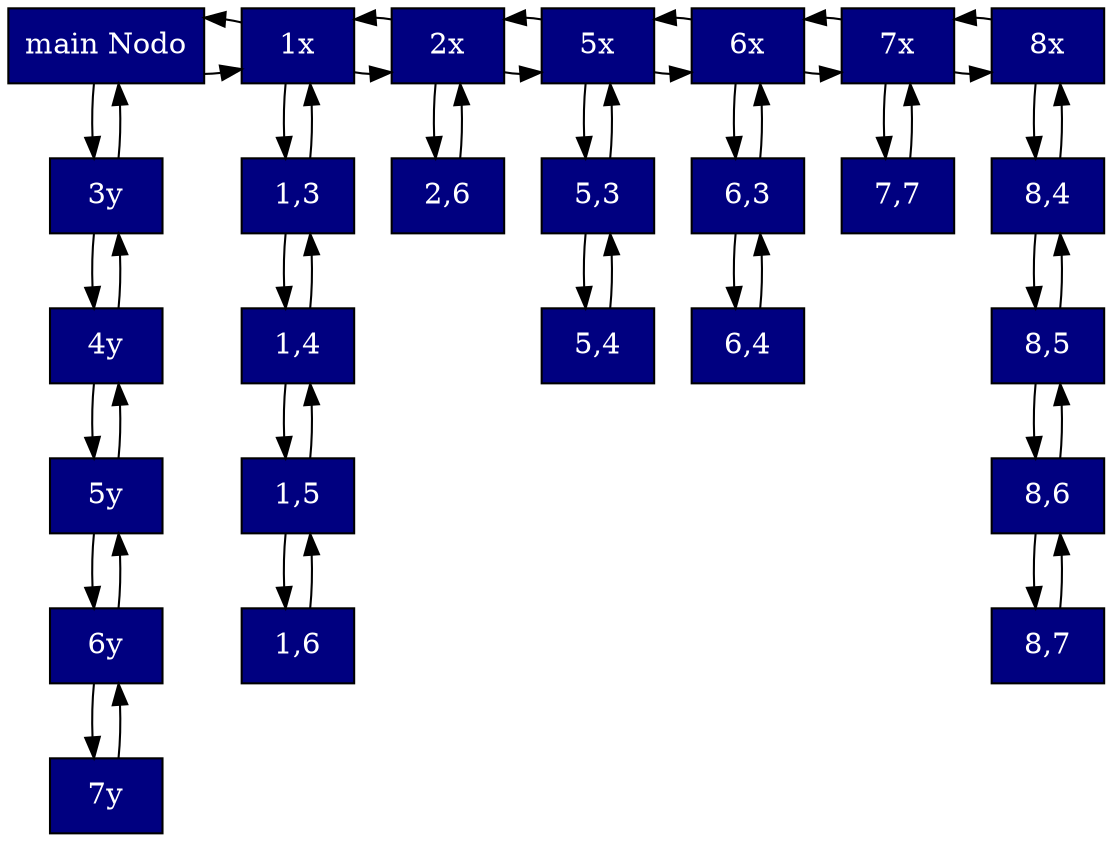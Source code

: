 digraph g{node[style="filled",fillcolor="navyblue",shape="box"]mainNode[label="main Nodo"fontcolor="white"]node1x[label="1x",fontcolor="white"]node2x[label="2x",fontcolor="white"]node5x[label="5x",fontcolor="white"]node6x[label="6x",fontcolor="white"]node7x[label="7x",fontcolor="white"]node8x[label="8x",fontcolor="white"]node3y[label="3y",fontcolor="white"]
node4y[label="4y",fontcolor="white"]
node5y[label="5y",fontcolor="white"]
node6y[label="6y",fontcolor="white"]
node7y[label="7y",fontcolor="white"]
node13[label="1,3",fontcolor="white"]
node14[label="1,4",fontcolor="white"]
node15[label="1,5",fontcolor="white"]
node16[label="1,6",fontcolor="white"]
node26[label="2,6",fontcolor="white"]
node53[label="5,3",fontcolor="white"]
node54[label="5,4",fontcolor="white"]
node63[label="6,3",fontcolor="white"]
node64[label="6,4",fontcolor="white"]
node77[label="7,7",fontcolor="white"]
node84[label="8,4",fontcolor="white"]
node85[label="8,5",fontcolor="white"]
node86[label="8,6",fontcolor="white"]
node87[label="8,7",fontcolor="white"]
mainNode->node1x
node1x->mainNode
node1x->node2x
node2x->node1x
node2x->node5x
node5x->node2x
node5x->node6x
node6x->node5x
node6x->node7x
node7x->node6x
node7x->node8x
node8x->node7x
{rank="same";node1x;node2x;node5x;node6x;node7x;node8x;mainNode}
mainNode->node3y
node3y->mainNode
node3y->node4y
node4y->node3y
node4y->node5y
node5y->node4y
node5y->node6y
node6y->node5y
node6y->node7y
node7y->node6y
node1x->node13
node13->node1x
node13->node14
node14->node13
node14->node15
node15->node14
node15->node16
node16->node15
node2x->node26
node26->node2x
node5x->node53
node53->node5x
node53->node54
node54->node53
node6x->node63
node63->node6x
node63->node64
node64->node63
node7x->node77
node77->node7x
node8x->node84
node84->node8x
node84->node85
node85->node84
node85->node86
node86->node85
node86->node87
node87->node86
}